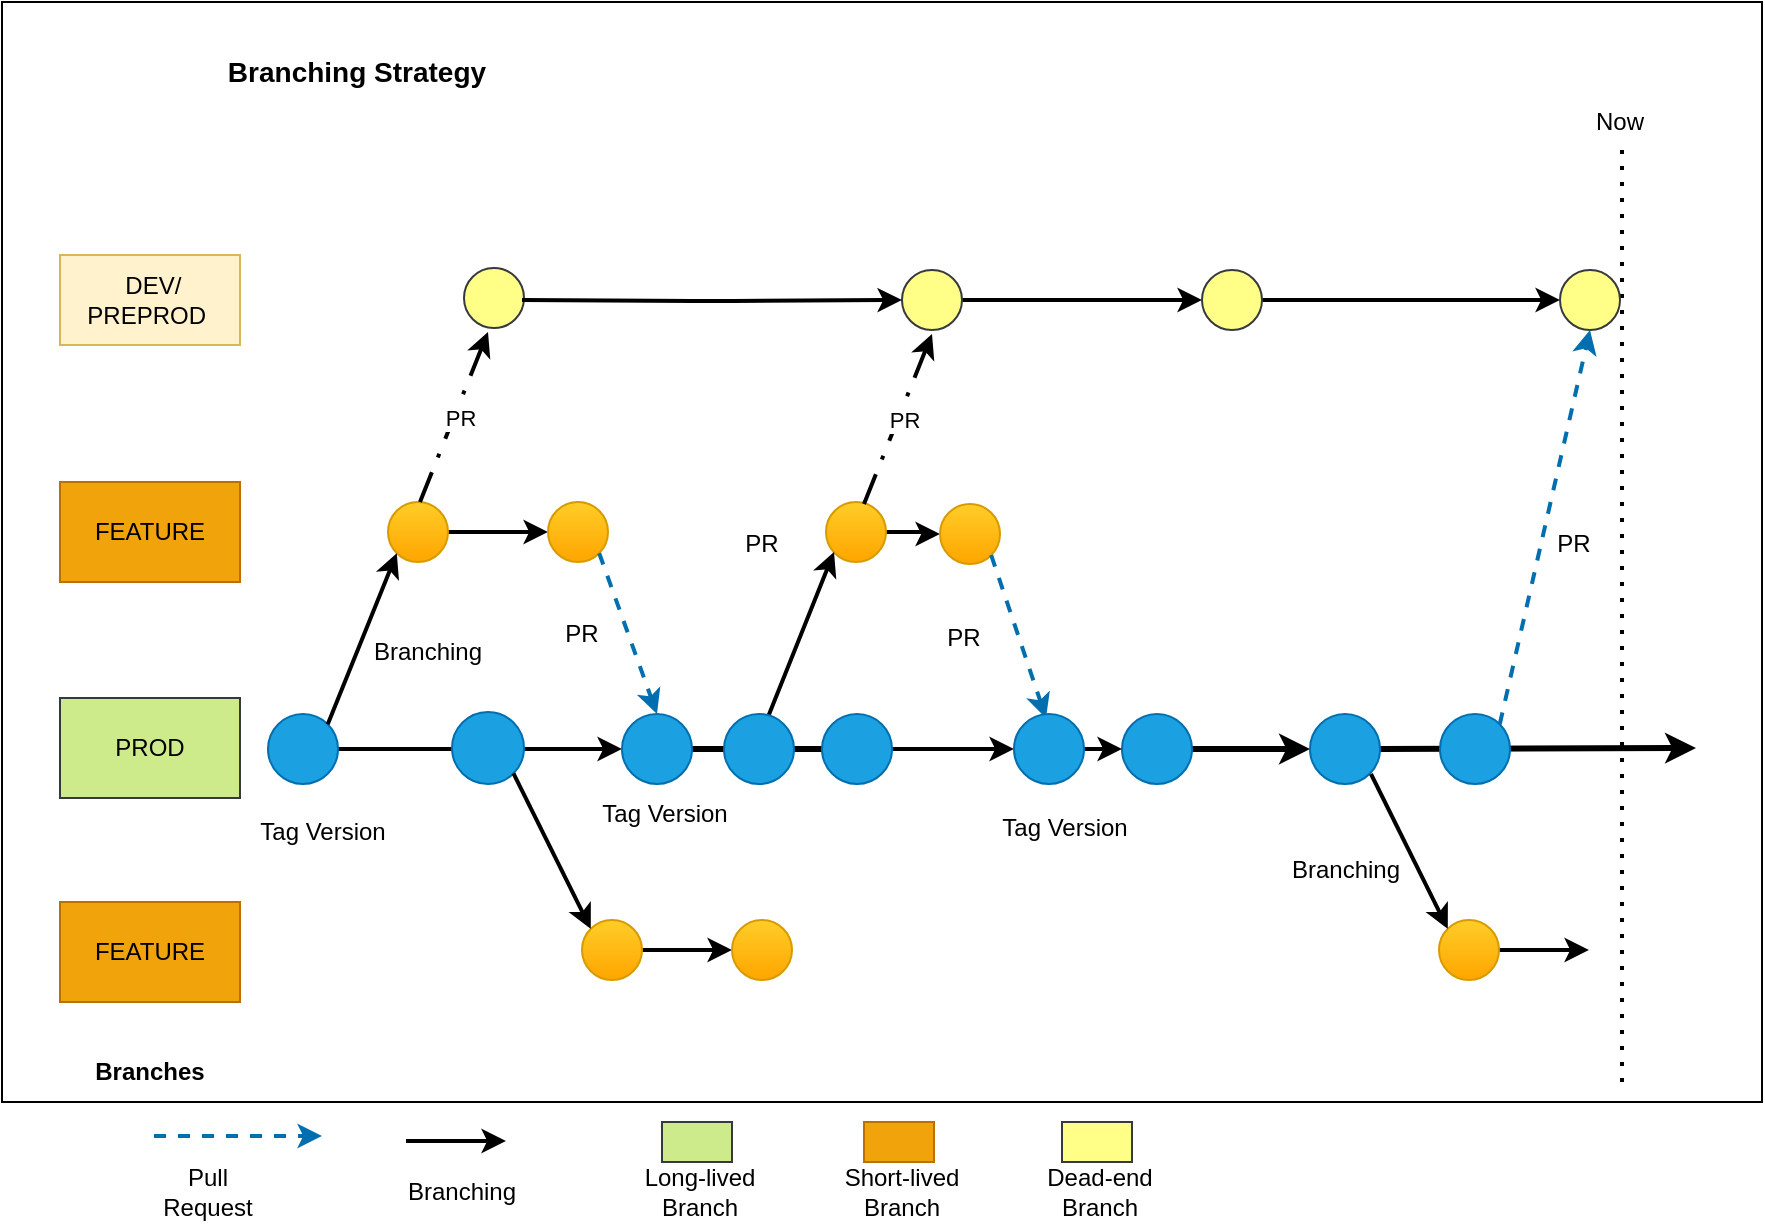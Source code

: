 <mxfile version="28.2.5">
  <diagram name="Page-1" id="fNi7HsKWAP1Vv983aiha">
    <mxGraphModel dx="928" dy="479" grid="1" gridSize="10" guides="1" tooltips="1" connect="1" arrows="1" fold="1" page="1" pageScale="1" pageWidth="1100" pageHeight="850" math="0" shadow="0">
      <root>
        <mxCell id="0" />
        <mxCell id="1" parent="0" />
        <mxCell id="CxoHVnS2cL3AwVolu_ET-243" value="" style="rounded=0;whiteSpace=wrap;html=1;fillColor=none;" parent="1" vertex="1">
          <mxGeometry x="120" y="390" width="880" height="550" as="geometry" />
        </mxCell>
        <mxCell id="CxoHVnS2cL3AwVolu_ET-139" value="" style="endArrow=none;dashed=1;html=1;dashPattern=1 3;strokeWidth=2;rounded=1;" parent="1" edge="1">
          <mxGeometry width="50" height="50" relative="1" as="geometry">
            <mxPoint x="930" y="930" as="sourcePoint" />
            <mxPoint x="930" y="460" as="targetPoint" />
          </mxGeometry>
        </mxCell>
        <mxCell id="CxoHVnS2cL3AwVolu_ET-140" style="edgeStyle=orthogonalEdgeStyle;rounded=1;orthogonalLoop=1;jettySize=auto;html=1;entryX=0;entryY=0.5;entryDx=0;entryDy=0;endArrow=none;endFill=0;strokeWidth=3;" parent="1" source="CxoHVnS2cL3AwVolu_ET-170" target="CxoHVnS2cL3AwVolu_ET-152" edge="1">
          <mxGeometry relative="1" as="geometry" />
        </mxCell>
        <mxCell id="CxoHVnS2cL3AwVolu_ET-248" style="edgeStyle=orthogonalEdgeStyle;rounded=0;orthogonalLoop=1;jettySize=auto;html=1;entryX=0;entryY=0.5;entryDx=0;entryDy=0;strokeWidth=2;" parent="1" source="CxoHVnS2cL3AwVolu_ET-141" target="CxoHVnS2cL3AwVolu_ET-170" edge="1">
          <mxGeometry relative="1" as="geometry" />
        </mxCell>
        <mxCell id="CxoHVnS2cL3AwVolu_ET-141" value="" style="ellipse;whiteSpace=wrap;html=1;aspect=fixed;fillColor=#1ba1e2;fontColor=#ffffff;strokeColor=#006EAF;rounded=1;" parent="1" vertex="1">
          <mxGeometry x="253" y="746" width="35" height="35" as="geometry" />
        </mxCell>
        <mxCell id="CxoHVnS2cL3AwVolu_ET-142" value="PROD" style="text;html=1;strokeColor=#36393d;fillColor=#cdeb8b;align=center;verticalAlign=middle;whiteSpace=wrap;rounded=0;" parent="1" vertex="1">
          <mxGeometry x="149" y="738" width="90" height="50" as="geometry" />
        </mxCell>
        <mxCell id="CxoHVnS2cL3AwVolu_ET-143" style="edgeStyle=orthogonalEdgeStyle;rounded=1;orthogonalLoop=1;jettySize=auto;html=1;entryX=0;entryY=0.5;entryDx=0;entryDy=0;strokeWidth=2;" parent="1" source="CxoHVnS2cL3AwVolu_ET-144" target="CxoHVnS2cL3AwVolu_ET-150" edge="1">
          <mxGeometry relative="1" as="geometry" />
        </mxCell>
        <mxCell id="CxoHVnS2cL3AwVolu_ET-144" value="" style="ellipse;whiteSpace=wrap;html=1;aspect=fixed;fillColor=#ffcd28;strokeColor=#d79b00;gradientColor=#ffa500;rounded=1;" parent="1" vertex="1">
          <mxGeometry x="313" y="640" width="30" height="30" as="geometry" />
        </mxCell>
        <mxCell id="CxoHVnS2cL3AwVolu_ET-145" value="" style="endArrow=classic;html=1;rounded=1;entryX=0;entryY=1;entryDx=0;entryDy=0;exitX=1;exitY=0;exitDx=0;exitDy=0;strokeWidth=2;" parent="1" source="CxoHVnS2cL3AwVolu_ET-141" target="CxoHVnS2cL3AwVolu_ET-144" edge="1">
          <mxGeometry width="50" height="50" relative="1" as="geometry">
            <mxPoint x="273" y="746" as="sourcePoint" />
            <mxPoint x="323" y="696" as="targetPoint" />
          </mxGeometry>
        </mxCell>
        <mxCell id="CxoHVnS2cL3AwVolu_ET-146" value="FEATURE" style="text;html=1;strokeColor=#BD7000;fillColor=#f0a30a;align=center;verticalAlign=middle;whiteSpace=wrap;rounded=0;fontColor=#000000;" parent="1" vertex="1">
          <mxGeometry x="149" y="630" width="90" height="50" as="geometry" />
        </mxCell>
        <mxCell id="CxoHVnS2cL3AwVolu_ET-207" style="edgeStyle=orthogonalEdgeStyle;rounded=1;orthogonalLoop=1;jettySize=auto;html=1;strokeWidth=2;fillColor=#cce5ff;strokeColor=#000000;" parent="1" source="CxoHVnS2cL3AwVolu_ET-147" target="CxoHVnS2cL3AwVolu_ET-157" edge="1">
          <mxGeometry relative="1" as="geometry" />
        </mxCell>
        <mxCell id="CxoHVnS2cL3AwVolu_ET-147" value="" style="ellipse;whiteSpace=wrap;html=1;aspect=fixed;fillColor=#ffff88;strokeColor=#36393d;rounded=1;" parent="1" vertex="1">
          <mxGeometry x="570" y="524" width="30" height="30" as="geometry" />
        </mxCell>
        <mxCell id="CxoHVnS2cL3AwVolu_ET-148" value="PR" style="text;html=1;strokeColor=none;fillColor=none;align=center;verticalAlign=middle;whiteSpace=wrap;rounded=1;" parent="1" vertex="1">
          <mxGeometry x="380" y="691" width="60" height="30" as="geometry" />
        </mxCell>
        <mxCell id="CxoHVnS2cL3AwVolu_ET-150" value="" style="ellipse;whiteSpace=wrap;html=1;aspect=fixed;fillColor=#ffcd28;strokeColor=#d79b00;gradientColor=#ffa500;rounded=1;" parent="1" vertex="1">
          <mxGeometry x="393" y="640" width="30" height="30" as="geometry" />
        </mxCell>
        <mxCell id="CxoHVnS2cL3AwVolu_ET-246" style="edgeStyle=orthogonalEdgeStyle;rounded=0;orthogonalLoop=1;jettySize=auto;html=1;entryX=0;entryY=0.5;entryDx=0;entryDy=0;strokeWidth=2;" parent="1" source="CxoHVnS2cL3AwVolu_ET-152" target="CxoHVnS2cL3AwVolu_ET-222" edge="1">
          <mxGeometry relative="1" as="geometry" />
        </mxCell>
        <mxCell id="CxoHVnS2cL3AwVolu_ET-152" value="" style="ellipse;whiteSpace=wrap;html=1;aspect=fixed;fillColor=#1ba1e2;fontColor=#ffffff;strokeColor=#006EAF;rounded=1;" parent="1" vertex="1">
          <mxGeometry x="530" y="746" width="35" height="35" as="geometry" />
        </mxCell>
        <mxCell id="CxoHVnS2cL3AwVolu_ET-155" style="edgeStyle=orthogonalEdgeStyle;rounded=1;orthogonalLoop=1;jettySize=auto;html=1;entryX=0;entryY=0.5;entryDx=0;entryDy=0;strokeWidth=3;" parent="1" source="CxoHVnS2cL3AwVolu_ET-156" target="CxoHVnS2cL3AwVolu_ET-160" edge="1">
          <mxGeometry relative="1" as="geometry" />
        </mxCell>
        <mxCell id="CxoHVnS2cL3AwVolu_ET-156" value="" style="ellipse;whiteSpace=wrap;html=1;aspect=fixed;fillColor=#1ba1e2;fontColor=#ffffff;strokeColor=#006EAF;rounded=1;" parent="1" vertex="1">
          <mxGeometry x="680" y="746" width="35" height="35" as="geometry" />
        </mxCell>
        <mxCell id="DnbEcoPxgvnVToLIo6h6-12" style="edgeStyle=orthogonalEdgeStyle;rounded=0;orthogonalLoop=1;jettySize=auto;html=1;strokeWidth=2;" edge="1" parent="1" source="CxoHVnS2cL3AwVolu_ET-157" target="CxoHVnS2cL3AwVolu_ET-224">
          <mxGeometry relative="1" as="geometry" />
        </mxCell>
        <mxCell id="CxoHVnS2cL3AwVolu_ET-157" value="" style="ellipse;whiteSpace=wrap;html=1;aspect=fixed;fillColor=#ffff88;strokeColor=#36393d;rounded=1;" parent="1" vertex="1">
          <mxGeometry x="720" y="524" width="30" height="30" as="geometry" />
        </mxCell>
        <mxCell id="CxoHVnS2cL3AwVolu_ET-159" style="edgeStyle=orthogonalEdgeStyle;rounded=1;orthogonalLoop=1;jettySize=auto;html=1;strokeWidth=3;exitX=1;exitY=0.5;exitDx=0;exitDy=0;" parent="1" source="CxoHVnS2cL3AwVolu_ET-160" edge="1">
          <mxGeometry relative="1" as="geometry">
            <mxPoint x="967" y="763" as="targetPoint" />
            <mxPoint x="860.993" y="763" as="sourcePoint" />
          </mxGeometry>
        </mxCell>
        <mxCell id="CxoHVnS2cL3AwVolu_ET-160" value="" style="ellipse;whiteSpace=wrap;html=1;aspect=fixed;fillColor=#1ba1e2;fontColor=#ffffff;strokeColor=#006EAF;rounded=1;" parent="1" vertex="1">
          <mxGeometry x="774" y="746" width="35" height="35" as="geometry" />
        </mxCell>
        <mxCell id="CxoHVnS2cL3AwVolu_ET-161" value="Branching" style="text;html=1;strokeColor=none;fillColor=none;align=center;verticalAlign=middle;whiteSpace=wrap;rounded=1;" parent="1" vertex="1">
          <mxGeometry x="303" y="700" width="60" height="30" as="geometry" />
        </mxCell>
        <mxCell id="CxoHVnS2cL3AwVolu_ET-170" value="" style="ellipse;whiteSpace=wrap;html=1;aspect=fixed;fillColor=#1ba1e2;fontColor=#ffffff;strokeColor=#006EAF;rounded=1;" parent="1" vertex="1">
          <mxGeometry x="430" y="746" width="35" height="35" as="geometry" />
        </mxCell>
        <mxCell id="CxoHVnS2cL3AwVolu_ET-171" value="" style="endArrow=classic;html=1;rounded=1;entryX=0.5;entryY=0;entryDx=0;entryDy=0;exitX=1;exitY=1;exitDx=0;exitDy=0;strokeWidth=2;fillColor=#1ba1e2;strokeColor=#006EAF;dashed=1;" parent="1" source="CxoHVnS2cL3AwVolu_ET-150" target="CxoHVnS2cL3AwVolu_ET-170" edge="1">
          <mxGeometry width="50" height="50" relative="1" as="geometry">
            <mxPoint x="575" y="681" as="sourcePoint" />
            <mxPoint x="625" y="631" as="targetPoint" />
          </mxGeometry>
        </mxCell>
        <mxCell id="CxoHVnS2cL3AwVolu_ET-173" value="PR" style="text;html=1;strokeColor=none;fillColor=none;align=center;verticalAlign=middle;whiteSpace=wrap;rounded=1;" parent="1" vertex="1">
          <mxGeometry x="485" y="640" width="30" height="41" as="geometry" />
        </mxCell>
        <mxCell id="CxoHVnS2cL3AwVolu_ET-174" value="" style="ellipse;whiteSpace=wrap;html=1;aspect=fixed;fillColor=#1ba1e2;fontColor=#ffffff;strokeColor=#006EAF;rounded=1;" parent="1" vertex="1">
          <mxGeometry x="345" y="745" width="36" height="36" as="geometry" />
        </mxCell>
        <mxCell id="CxoHVnS2cL3AwVolu_ET-177" value="" style="edgeStyle=orthogonalEdgeStyle;rounded=1;orthogonalLoop=1;jettySize=auto;html=1;strokeWidth=2;" parent="1" source="CxoHVnS2cL3AwVolu_ET-178" target="CxoHVnS2cL3AwVolu_ET-182" edge="1">
          <mxGeometry relative="1" as="geometry" />
        </mxCell>
        <mxCell id="CxoHVnS2cL3AwVolu_ET-178" value="" style="ellipse;whiteSpace=wrap;html=1;aspect=fixed;fillColor=#ffcd28;strokeColor=#d79b00;gradientColor=#ffa500;rounded=1;" parent="1" vertex="1">
          <mxGeometry x="410" y="849" width="30" height="30" as="geometry" />
        </mxCell>
        <mxCell id="CxoHVnS2cL3AwVolu_ET-179" value="" style="endArrow=classic;html=1;rounded=1;entryX=0;entryY=0;entryDx=0;entryDy=0;exitX=1;exitY=1;exitDx=0;exitDy=0;strokeWidth=2;" parent="1" source="CxoHVnS2cL3AwVolu_ET-174" target="CxoHVnS2cL3AwVolu_ET-178" edge="1">
          <mxGeometry width="50" height="50" relative="1" as="geometry">
            <mxPoint x="318" y="934" as="sourcePoint" />
            <mxPoint x="352" y="849" as="targetPoint" />
          </mxGeometry>
        </mxCell>
        <mxCell id="CxoHVnS2cL3AwVolu_ET-180" value="Now" style="text;html=1;strokeColor=none;fillColor=none;align=center;verticalAlign=middle;whiteSpace=wrap;rounded=1;" parent="1" vertex="1">
          <mxGeometry x="899" y="435" width="60" height="30" as="geometry" />
        </mxCell>
        <mxCell id="CxoHVnS2cL3AwVolu_ET-182" value="" style="ellipse;whiteSpace=wrap;html=1;aspect=fixed;fillColor=#ffcd28;strokeColor=#d79b00;gradientColor=#ffa500;rounded=1;" parent="1" vertex="1">
          <mxGeometry x="485" y="849" width="30" height="30" as="geometry" />
        </mxCell>
        <mxCell id="CxoHVnS2cL3AwVolu_ET-187" value="" style="edgeStyle=orthogonalEdgeStyle;rounded=1;orthogonalLoop=1;jettySize=auto;html=1;strokeWidth=2;" parent="1" source="CxoHVnS2cL3AwVolu_ET-188" edge="1">
          <mxGeometry relative="1" as="geometry">
            <mxPoint x="913.5" y="864" as="targetPoint" />
          </mxGeometry>
        </mxCell>
        <mxCell id="CxoHVnS2cL3AwVolu_ET-188" value="" style="ellipse;whiteSpace=wrap;html=1;aspect=fixed;fillColor=#ffcd28;strokeColor=#d79b00;gradientColor=#ffa500;rounded=1;" parent="1" vertex="1">
          <mxGeometry x="838.5" y="849" width="30" height="30" as="geometry" />
        </mxCell>
        <mxCell id="CxoHVnS2cL3AwVolu_ET-189" value="" style="endArrow=classic;html=1;rounded=1;entryX=0;entryY=0;entryDx=0;entryDy=0;exitX=1;exitY=1;exitDx=0;exitDy=0;strokeWidth=2;" parent="1" target="CxoHVnS2cL3AwVolu_ET-188" edge="1">
          <mxGeometry width="50" height="50" relative="1" as="geometry">
            <mxPoint x="804.5" y="776" as="sourcePoint" />
            <mxPoint x="780.5" y="849" as="targetPoint" />
          </mxGeometry>
        </mxCell>
        <mxCell id="CxoHVnS2cL3AwVolu_ET-190" value="Branching" style="text;html=1;strokeColor=none;fillColor=none;align=center;verticalAlign=middle;whiteSpace=wrap;rounded=1;" parent="1" vertex="1">
          <mxGeometry x="761.5" y="809" width="60" height="30" as="geometry" />
        </mxCell>
        <mxCell id="CxoHVnS2cL3AwVolu_ET-191" value="FEATURE" style="text;html=1;strokeColor=#BD7000;fillColor=#f0a30a;align=center;verticalAlign=middle;whiteSpace=wrap;rounded=0;fontColor=#000000;" parent="1" vertex="1">
          <mxGeometry x="149" y="840" width="90" height="50" as="geometry" />
        </mxCell>
        <mxCell id="CxoHVnS2cL3AwVolu_ET-193" value="&lt;font style=&quot;font-size: 14px;&quot;&gt;&lt;b&gt;Branching Strategy&lt;/b&gt;&lt;/font&gt;" style="text;html=1;strokeColor=none;fillColor=none;align=center;verticalAlign=middle;whiteSpace=wrap;rounded=1;" parent="1" vertex="1">
          <mxGeometry x="164" y="410" width="267" height="30" as="geometry" />
        </mxCell>
        <mxCell id="CxoHVnS2cL3AwVolu_ET-195" value="" style="endArrow=classic;html=1;rounded=1;exitX=1;exitY=0;exitDx=0;exitDy=0;dashed=1;fillColor=#1ba1e2;strokeColor=#006EAF;strokeWidth=2;" parent="1" edge="1">
          <mxGeometry width="50" height="50" relative="1" as="geometry">
            <mxPoint x="196" y="957" as="sourcePoint" />
            <mxPoint x="280" y="957" as="targetPoint" />
          </mxGeometry>
        </mxCell>
        <mxCell id="CxoHVnS2cL3AwVolu_ET-196" value="Pull Request" style="text;html=1;strokeColor=none;fillColor=none;align=center;verticalAlign=middle;whiteSpace=wrap;rounded=1;" parent="1" vertex="1">
          <mxGeometry x="193" y="970" width="60" height="30" as="geometry" />
        </mxCell>
        <mxCell id="CxoHVnS2cL3AwVolu_ET-209" value="Tag Version" style="text;html=1;strokeColor=none;fillColor=none;align=center;verticalAlign=middle;whiteSpace=wrap;rounded=1;" parent="1" vertex="1">
          <mxGeometry x="239" y="790" width="83" height="30" as="geometry" />
        </mxCell>
        <mxCell id="DnbEcoPxgvnVToLIo6h6-13" style="edgeStyle=orthogonalEdgeStyle;rounded=0;orthogonalLoop=1;jettySize=auto;html=1;strokeWidth=2;" edge="1" parent="1" source="CxoHVnS2cL3AwVolu_ET-211" target="CxoHVnS2cL3AwVolu_ET-216">
          <mxGeometry relative="1" as="geometry" />
        </mxCell>
        <mxCell id="CxoHVnS2cL3AwVolu_ET-211" value="" style="ellipse;whiteSpace=wrap;html=1;aspect=fixed;fillColor=#ffcd28;strokeColor=#d79b00;gradientColor=#ffa500;rounded=1;" parent="1" vertex="1">
          <mxGeometry x="532" y="640" width="30" height="30" as="geometry" />
        </mxCell>
        <mxCell id="CxoHVnS2cL3AwVolu_ET-212" value="" style="endArrow=classic;html=1;rounded=1;entryX=0;entryY=1;entryDx=0;entryDy=0;exitX=1;exitY=0;exitDx=0;exitDy=0;strokeWidth=2;" parent="1" edge="1">
          <mxGeometry width="50" height="50" relative="1" as="geometry">
            <mxPoint x="502" y="750" as="sourcePoint" />
            <mxPoint x="536" y="665" as="targetPoint" />
          </mxGeometry>
        </mxCell>
        <mxCell id="CxoHVnS2cL3AwVolu_ET-213" value="" style="ellipse;whiteSpace=wrap;html=1;aspect=fixed;fillColor=#1ba1e2;fontColor=#ffffff;strokeColor=#006EAF;rounded=1;" parent="1" vertex="1">
          <mxGeometry x="481" y="746" width="35" height="35" as="geometry" />
        </mxCell>
        <mxCell id="CxoHVnS2cL3AwVolu_ET-215" value="PR" style="text;html=1;strokeColor=none;fillColor=none;align=center;verticalAlign=middle;whiteSpace=wrap;rounded=1;" parent="1" vertex="1">
          <mxGeometry x="571" y="693" width="60" height="30" as="geometry" />
        </mxCell>
        <mxCell id="CxoHVnS2cL3AwVolu_ET-216" value="" style="ellipse;whiteSpace=wrap;html=1;aspect=fixed;fillColor=#ffcd28;strokeColor=#d79b00;gradientColor=#ffa500;rounded=1;" parent="1" vertex="1">
          <mxGeometry x="589" y="641" width="30" height="30" as="geometry" />
        </mxCell>
        <mxCell id="CxoHVnS2cL3AwVolu_ET-217" value="" style="endArrow=classic;html=1;rounded=1;entryX=0.5;entryY=0;entryDx=0;entryDy=0;exitX=1;exitY=1;exitDx=0;exitDy=0;strokeWidth=2;fillColor=#1ba1e2;strokeColor=#006EAF;dashed=1;" parent="1" source="CxoHVnS2cL3AwVolu_ET-216" edge="1">
          <mxGeometry width="50" height="50" relative="1" as="geometry">
            <mxPoint x="766" y="683" as="sourcePoint" />
            <mxPoint x="642" y="748" as="targetPoint" />
          </mxGeometry>
        </mxCell>
        <mxCell id="CxoHVnS2cL3AwVolu_ET-247" style="edgeStyle=orthogonalEdgeStyle;rounded=0;orthogonalLoop=1;jettySize=auto;html=1;exitX=1;exitY=0.5;exitDx=0;exitDy=0;entryX=0;entryY=0.5;entryDx=0;entryDy=0;strokeWidth=2;" parent="1" source="CxoHVnS2cL3AwVolu_ET-222" target="CxoHVnS2cL3AwVolu_ET-156" edge="1">
          <mxGeometry relative="1" as="geometry" />
        </mxCell>
        <mxCell id="CxoHVnS2cL3AwVolu_ET-222" value="" style="ellipse;whiteSpace=wrap;html=1;aspect=fixed;fillColor=#1ba1e2;fontColor=#ffffff;strokeColor=#006EAF;rounded=1;" parent="1" vertex="1">
          <mxGeometry x="626" y="746" width="35" height="35" as="geometry" />
        </mxCell>
        <mxCell id="CxoHVnS2cL3AwVolu_ET-224" value="" style="ellipse;whiteSpace=wrap;html=1;aspect=fixed;fillColor=#ffff88;strokeColor=#36393d;rounded=1;" parent="1" vertex="1">
          <mxGeometry x="899" y="524" width="30" height="30" as="geometry" />
        </mxCell>
        <mxCell id="CxoHVnS2cL3AwVolu_ET-225" value="" style="ellipse;whiteSpace=wrap;html=1;aspect=fixed;fillColor=#1ba1e2;fontColor=#ffffff;strokeColor=#006EAF;rounded=1;" parent="1" vertex="1">
          <mxGeometry x="839" y="746" width="35" height="35" as="geometry" />
        </mxCell>
        <mxCell id="CxoHVnS2cL3AwVolu_ET-226" value="" style="endArrow=classic;html=1;rounded=1;exitX=1;exitY=0;exitDx=0;exitDy=0;entryX=0.5;entryY=1;entryDx=0;entryDy=0;fillColor=#f8cecc;strokeColor=#006EAF;dashed=1;strokeWidth=2;" parent="1" source="CxoHVnS2cL3AwVolu_ET-225" target="CxoHVnS2cL3AwVolu_ET-224" edge="1">
          <mxGeometry width="50" height="50" relative="1" as="geometry">
            <mxPoint x="981" y="681" as="sourcePoint" />
            <mxPoint x="861" y="611" as="targetPoint" />
          </mxGeometry>
        </mxCell>
        <mxCell id="CxoHVnS2cL3AwVolu_ET-227" value="PR" style="text;html=1;strokeColor=none;fillColor=none;align=center;verticalAlign=middle;whiteSpace=wrap;rounded=1;" parent="1" vertex="1">
          <mxGeometry x="891" y="640" width="30" height="41" as="geometry" />
        </mxCell>
        <mxCell id="CxoHVnS2cL3AwVolu_ET-230" value="&lt;b&gt;Branches&lt;/b&gt;" style="text;html=1;strokeColor=none;fillColor=none;align=center;verticalAlign=middle;whiteSpace=wrap;rounded=1;" parent="1" vertex="1">
          <mxGeometry x="164" y="910" width="60" height="30" as="geometry" />
        </mxCell>
        <mxCell id="CxoHVnS2cL3AwVolu_ET-232" value="" style="text;html=1;strokeColor=#36393d;fillColor=#cdeb8b;align=center;verticalAlign=middle;whiteSpace=wrap;rounded=0;" parent="1" vertex="1">
          <mxGeometry x="450" y="950" width="35" height="20" as="geometry" />
        </mxCell>
        <mxCell id="CxoHVnS2cL3AwVolu_ET-233" value="Long-lived Branch" style="text;html=1;strokeColor=none;fillColor=none;align=center;verticalAlign=middle;whiteSpace=wrap;rounded=1;" parent="1" vertex="1">
          <mxGeometry x="423" y="970" width="92" height="30" as="geometry" />
        </mxCell>
        <mxCell id="CxoHVnS2cL3AwVolu_ET-234" value="" style="text;html=1;strokeColor=#BD7000;fillColor=#f0a30a;align=center;verticalAlign=middle;whiteSpace=wrap;rounded=0;fontColor=#000000;" parent="1" vertex="1">
          <mxGeometry x="551" y="950" width="35" height="20" as="geometry" />
        </mxCell>
        <mxCell id="CxoHVnS2cL3AwVolu_ET-235" value="Short-lived Branch" style="text;html=1;strokeColor=none;fillColor=none;align=center;verticalAlign=middle;whiteSpace=wrap;rounded=1;" parent="1" vertex="1">
          <mxGeometry x="524" y="970" width="92" height="30" as="geometry" />
        </mxCell>
        <mxCell id="CxoHVnS2cL3AwVolu_ET-236" value="" style="text;html=1;strokeColor=#36393d;fillColor=#ffff88;align=center;verticalAlign=middle;whiteSpace=wrap;rounded=0;" parent="1" vertex="1">
          <mxGeometry x="650" y="950" width="35" height="20" as="geometry" />
        </mxCell>
        <mxCell id="CxoHVnS2cL3AwVolu_ET-237" value="Dead-end Branch" style="text;html=1;strokeColor=none;fillColor=none;align=center;verticalAlign=middle;whiteSpace=wrap;rounded=1;" parent="1" vertex="1">
          <mxGeometry x="623" y="970" width="92" height="30" as="geometry" />
        </mxCell>
        <mxCell id="DnbEcoPxgvnVToLIo6h6-1" value="&amp;nbsp;DEV/ PREPROD&amp;nbsp;" style="text;html=1;strokeColor=#d6b656;fillColor=#fff2cc;align=center;verticalAlign=middle;whiteSpace=wrap;rounded=0;" vertex="1" parent="1">
          <mxGeometry x="149" y="516.5" width="90" height="45" as="geometry" />
        </mxCell>
        <mxCell id="DnbEcoPxgvnVToLIo6h6-2" value="" style="ellipse;whiteSpace=wrap;html=1;aspect=fixed;fillColor=#ffff88;strokeColor=#36393d;rounded=1;" vertex="1" parent="1">
          <mxGeometry x="351" y="523" width="30" height="30" as="geometry" />
        </mxCell>
        <mxCell id="DnbEcoPxgvnVToLIo6h6-5" value="" style="endArrow=classic;html=1;rounded=1;entryX=0;entryY=1;entryDx=0;entryDy=0;exitX=1;exitY=0;exitDx=0;exitDy=0;strokeWidth=2;dashed=1;dashPattern=8 4 1 4;" edge="1" parent="1">
          <mxGeometry width="50" height="50" relative="1" as="geometry">
            <mxPoint x="329" y="640" as="sourcePoint" />
            <mxPoint x="363" y="555" as="targetPoint" />
          </mxGeometry>
        </mxCell>
        <mxCell id="DnbEcoPxgvnVToLIo6h6-7" value="PR" style="edgeLabel;html=1;align=center;verticalAlign=middle;resizable=0;points=[];" vertex="1" connectable="0" parent="DnbEcoPxgvnVToLIo6h6-5">
          <mxGeometry x="0.021" y="-3" relative="1" as="geometry">
            <mxPoint as="offset" />
          </mxGeometry>
        </mxCell>
        <mxCell id="DnbEcoPxgvnVToLIo6h6-6" value="Tag Version" style="text;html=1;strokeColor=none;fillColor=none;align=center;verticalAlign=middle;whiteSpace=wrap;rounded=1;" vertex="1" parent="1">
          <mxGeometry x="410" y="781" width="83" height="30" as="geometry" />
        </mxCell>
        <mxCell id="DnbEcoPxgvnVToLIo6h6-8" style="edgeStyle=orthogonalEdgeStyle;rounded=1;orthogonalLoop=1;jettySize=auto;html=1;strokeWidth=2;fillColor=#cce5ff;strokeColor=#000000;entryX=0;entryY=0.5;entryDx=0;entryDy=0;" edge="1" parent="1" target="CxoHVnS2cL3AwVolu_ET-147">
          <mxGeometry relative="1" as="geometry">
            <mxPoint x="380" y="539" as="sourcePoint" />
            <mxPoint x="586" y="543" as="targetPoint" />
          </mxGeometry>
        </mxCell>
        <mxCell id="DnbEcoPxgvnVToLIo6h6-9" value="" style="endArrow=classic;html=1;rounded=1;entryX=0;entryY=1;entryDx=0;entryDy=0;exitX=1;exitY=0;exitDx=0;exitDy=0;strokeWidth=2;dashed=1;dashPattern=8 4 1 4;" edge="1" parent="1">
          <mxGeometry width="50" height="50" relative="1" as="geometry">
            <mxPoint x="551" y="641" as="sourcePoint" />
            <mxPoint x="585" y="556" as="targetPoint" />
          </mxGeometry>
        </mxCell>
        <mxCell id="DnbEcoPxgvnVToLIo6h6-10" value="PR" style="edgeLabel;html=1;align=center;verticalAlign=middle;resizable=0;points=[];" vertex="1" connectable="0" parent="DnbEcoPxgvnVToLIo6h6-9">
          <mxGeometry x="0.021" y="-3" relative="1" as="geometry">
            <mxPoint as="offset" />
          </mxGeometry>
        </mxCell>
        <mxCell id="DnbEcoPxgvnVToLIo6h6-14" style="edgeStyle=orthogonalEdgeStyle;rounded=1;orthogonalLoop=1;jettySize=auto;html=1;entryX=0;entryY=0.5;entryDx=0;entryDy=0;strokeWidth=2;" edge="1" parent="1">
          <mxGeometry relative="1" as="geometry">
            <mxPoint x="322" y="959.5" as="sourcePoint" />
            <mxPoint x="372" y="959.5" as="targetPoint" />
          </mxGeometry>
        </mxCell>
        <mxCell id="DnbEcoPxgvnVToLIo6h6-15" value="Branching" style="text;html=1;strokeColor=none;fillColor=none;align=center;verticalAlign=middle;whiteSpace=wrap;rounded=1;" vertex="1" parent="1">
          <mxGeometry x="320" y="970" width="60" height="30" as="geometry" />
        </mxCell>
        <mxCell id="DnbEcoPxgvnVToLIo6h6-16" value="Tag Version" style="text;html=1;strokeColor=none;fillColor=none;align=center;verticalAlign=middle;whiteSpace=wrap;rounded=1;" vertex="1" parent="1">
          <mxGeometry x="610" y="788" width="83" height="30" as="geometry" />
        </mxCell>
      </root>
    </mxGraphModel>
  </diagram>
</mxfile>
